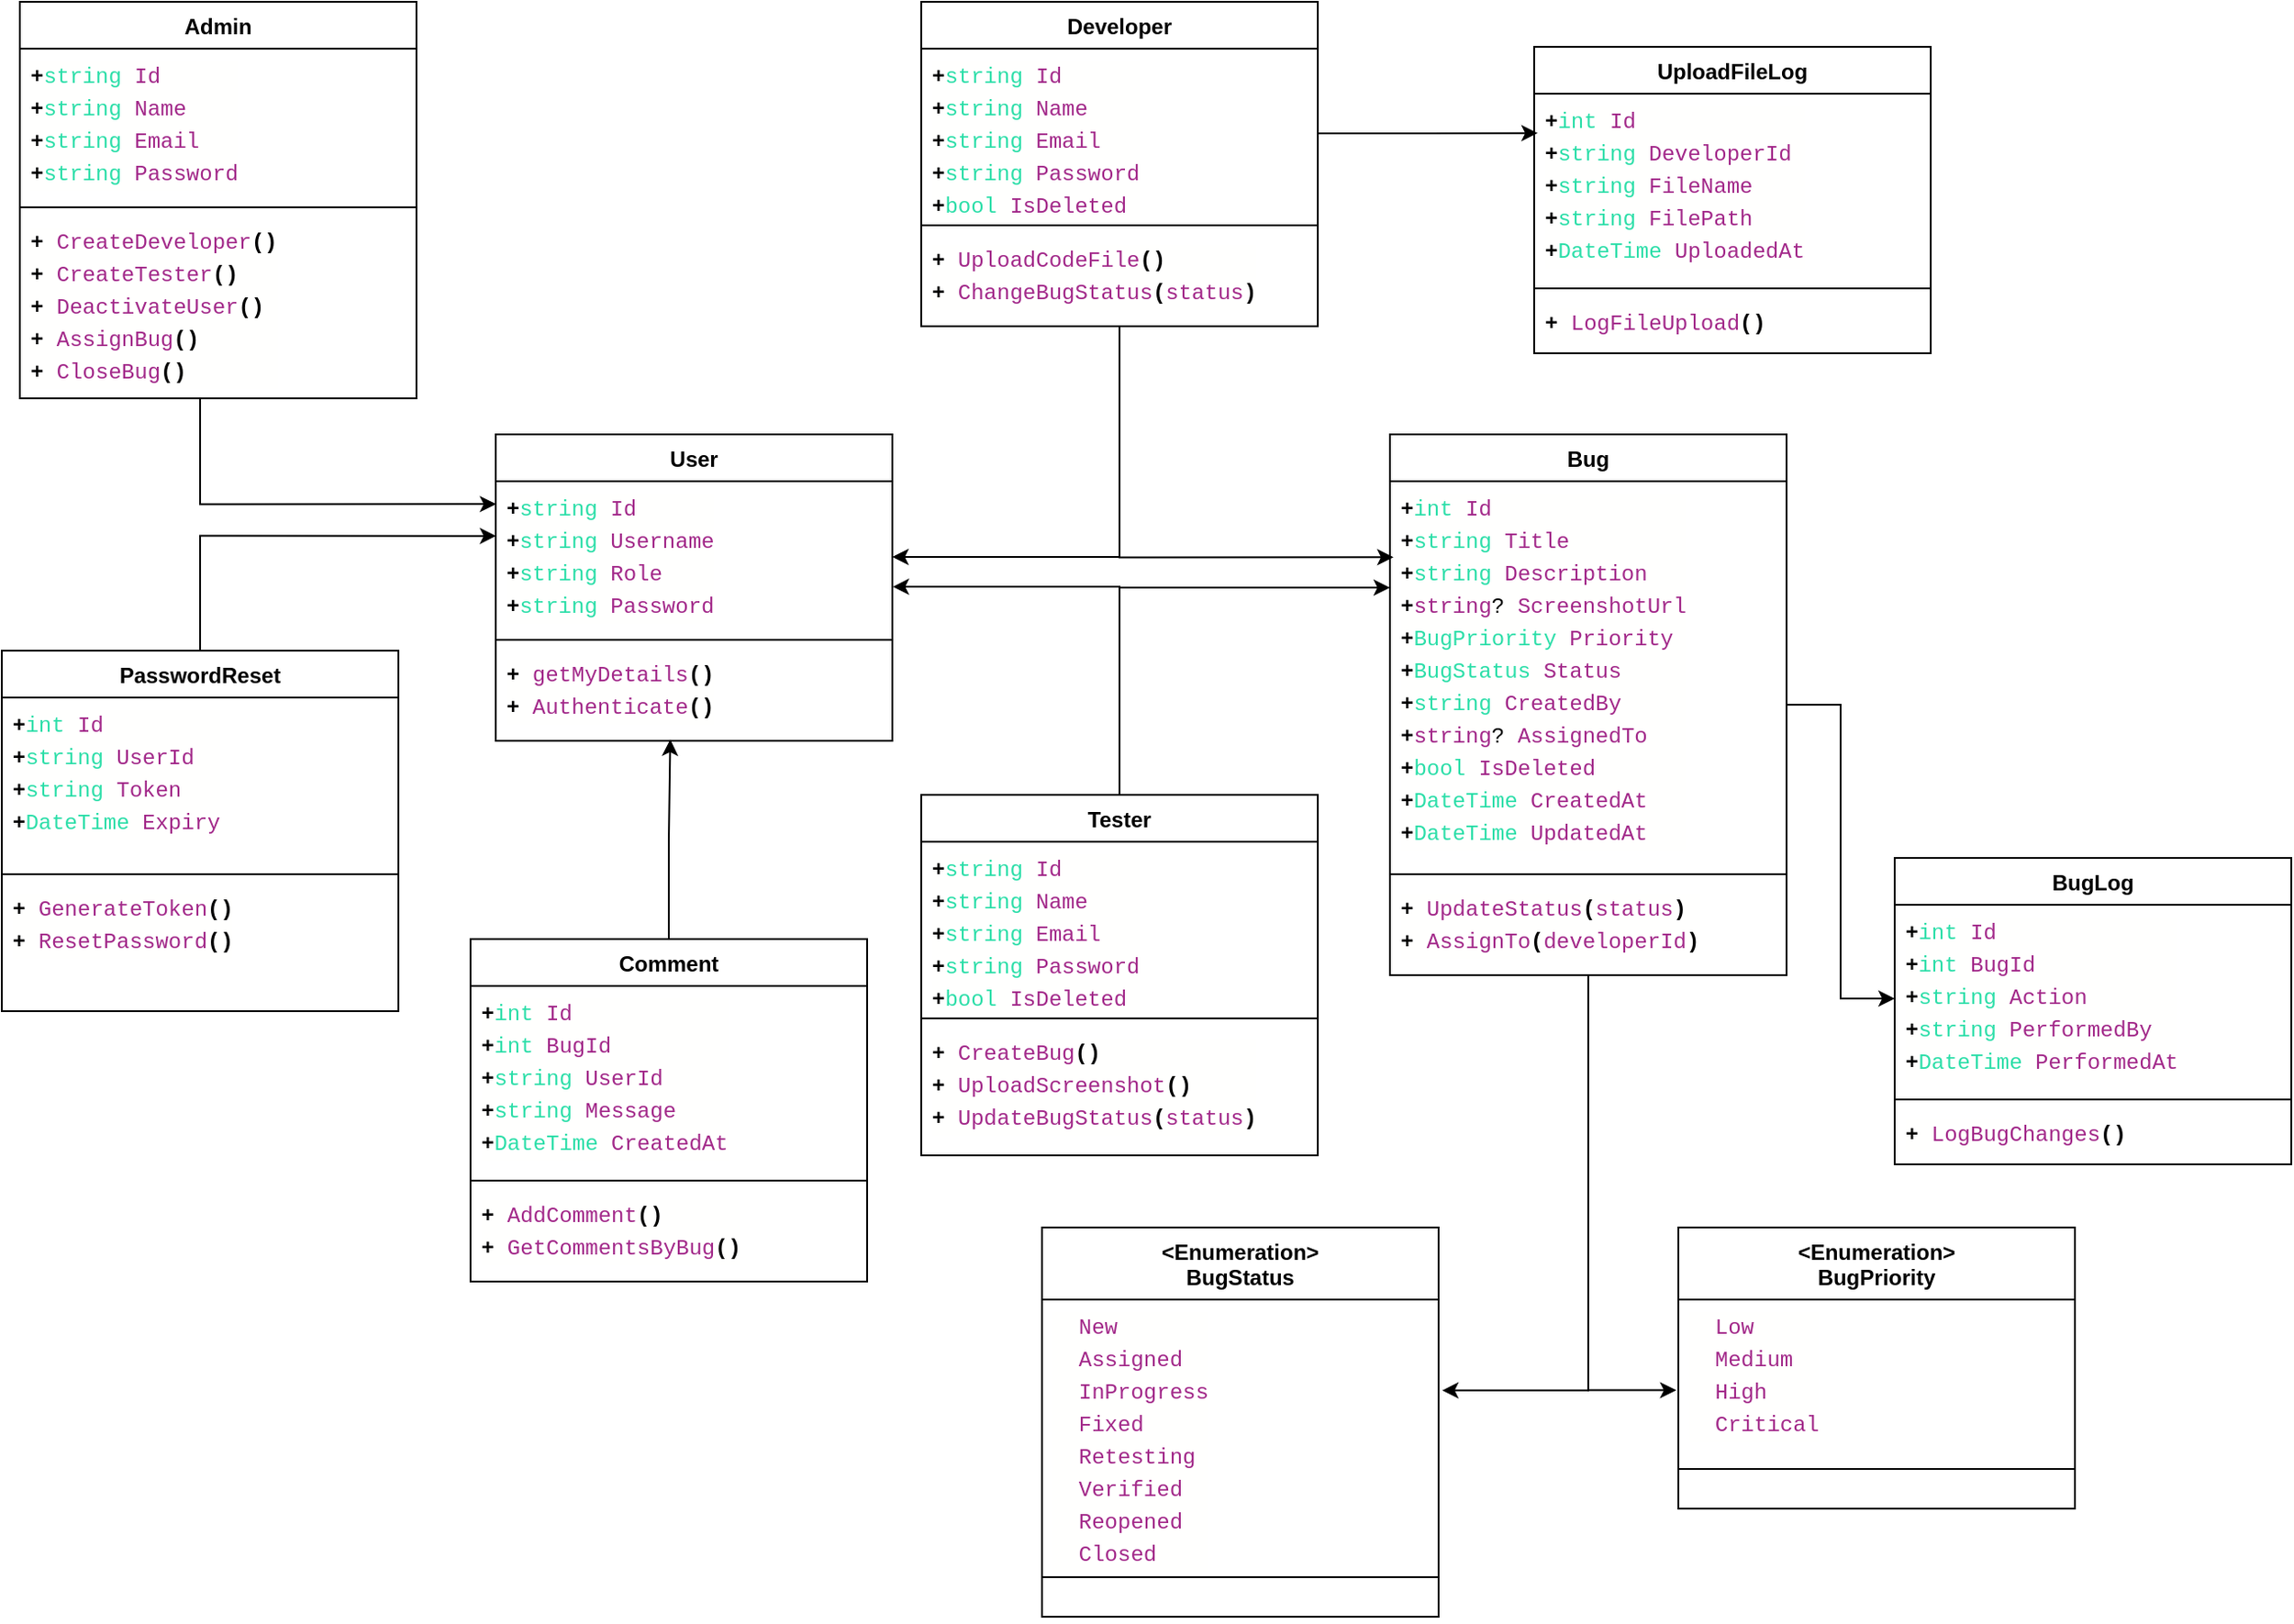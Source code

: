 <mxfile version="27.2.0">
  <diagram name="Page-1" id="gvlfn4-KPmvC11ERsSOG">
    <mxGraphModel dx="1349" dy="1163" grid="1" gridSize="10" guides="1" tooltips="1" connect="1" arrows="1" fold="1" page="1" pageScale="1" pageWidth="827" pageHeight="1169" math="0" shadow="0">
      <root>
        <mxCell id="0" />
        <mxCell id="1" parent="0" />
        <mxCell id="4nKQ3ArKpJ9SfnFAJcQ9-15" value="User" style="swimlane;fontStyle=1;align=center;verticalAlign=top;childLayout=stackLayout;horizontal=1;startSize=26;horizontalStack=0;resizeParent=1;resizeParentMax=0;resizeLast=0;collapsible=1;marginBottom=0;whiteSpace=wrap;html=1;" vertex="1" parent="1">
          <mxGeometry x="304" y="280" width="220" height="170" as="geometry" />
        </mxCell>
        <mxCell id="4nKQ3ArKpJ9SfnFAJcQ9-16" value="&lt;div style=&quot;background-color: rgb(255, 255, 254); font-family: Menlo, Monaco, &amp;quot;Courier New&amp;quot;, monospace; line-height: 18px; white-space: pre;&quot;&gt;&lt;div&gt;&lt;span style=&quot;font-weight: bold;&quot;&gt;+&lt;/span&gt;&lt;span style=&quot;color: rgb(43, 222, 168);&quot;&gt;string&lt;/span&gt;&lt;span style=&quot;color: rgb(162, 40, 137);&quot;&gt; Id&lt;/span&gt;&lt;/div&gt;&lt;div&gt;&lt;span style=&quot;font-weight: bold;&quot;&gt;+&lt;/span&gt;&lt;span style=&quot;color: rgb(43, 222, 168);&quot;&gt;string&lt;/span&gt;&lt;span style=&quot;color: rgb(162, 40, 137);&quot;&gt; Username&lt;/span&gt;&lt;/div&gt;&lt;div&gt;&lt;span style=&quot;font-weight: bold;&quot;&gt;+&lt;/span&gt;&lt;span style=&quot;color: rgb(43, 222, 168);&quot;&gt;string&lt;/span&gt;&lt;span style=&quot;color: rgb(162, 40, 137);&quot;&gt; Role&lt;/span&gt;&lt;/div&gt;&lt;div&gt;&lt;span style=&quot;font-weight: bold;&quot;&gt;+&lt;/span&gt;&lt;span style=&quot;color: rgb(43, 222, 168);&quot;&gt;string&lt;/span&gt;&lt;span style=&quot;color: rgb(162, 40, 137);&quot;&gt; Password&lt;/span&gt;&lt;/div&gt;&lt;/div&gt;" style="text;strokeColor=none;fillColor=none;align=left;verticalAlign=top;spacingLeft=4;spacingRight=4;overflow=hidden;rotatable=0;points=[[0,0.5],[1,0.5]];portConstraint=eastwest;whiteSpace=wrap;html=1;" vertex="1" parent="4nKQ3ArKpJ9SfnFAJcQ9-15">
          <mxGeometry y="26" width="220" height="84" as="geometry" />
        </mxCell>
        <mxCell id="4nKQ3ArKpJ9SfnFAJcQ9-17" value="" style="line;strokeWidth=1;fillColor=none;align=left;verticalAlign=middle;spacingTop=-1;spacingLeft=3;spacingRight=3;rotatable=0;labelPosition=right;points=[];portConstraint=eastwest;strokeColor=inherit;" vertex="1" parent="4nKQ3ArKpJ9SfnFAJcQ9-15">
          <mxGeometry y="110" width="220" height="8" as="geometry" />
        </mxCell>
        <mxCell id="4nKQ3ArKpJ9SfnFAJcQ9-18" value="&lt;div style=&quot;background-color: rgb(255, 255, 254); font-family: Menlo, Monaco, &amp;quot;Courier New&amp;quot;, monospace; line-height: 18px; white-space: pre;&quot;&gt;&lt;div&gt;&lt;span style=&quot;font-weight: bold;&quot;&gt;+ &lt;/span&gt;&lt;span style=&quot;color: rgb(162, 40, 137);&quot;&gt;getMyDetails&lt;/span&gt;&lt;span style=&quot;font-weight: bold;&quot;&gt;()&lt;/span&gt;&lt;/div&gt;&lt;div&gt;&lt;span style=&quot;font-weight: bold;&quot;&gt;+ &lt;/span&gt;&lt;span style=&quot;color: rgb(162, 40, 137);&quot;&gt;Authenticate&lt;/span&gt;&lt;span style=&quot;font-weight: bold;&quot;&gt;()&lt;/span&gt;&lt;/div&gt;&lt;/div&gt;" style="text;strokeColor=none;fillColor=none;align=left;verticalAlign=top;spacingLeft=4;spacingRight=4;overflow=hidden;rotatable=0;points=[[0,0.5],[1,0.5]];portConstraint=eastwest;whiteSpace=wrap;html=1;" vertex="1" parent="4nKQ3ArKpJ9SfnFAJcQ9-15">
          <mxGeometry y="118" width="220" height="52" as="geometry" />
        </mxCell>
        <mxCell id="4nKQ3ArKpJ9SfnFAJcQ9-69" style="edgeStyle=orthogonalEdgeStyle;rounded=0;orthogonalLoop=1;jettySize=auto;html=1;entryX=0;entryY=0.5;entryDx=0;entryDy=0;" edge="1" parent="1" source="4nKQ3ArKpJ9SfnFAJcQ9-19" target="4nKQ3ArKpJ9SfnFAJcQ9-44">
          <mxGeometry relative="1" as="geometry" />
        </mxCell>
        <mxCell id="4nKQ3ArKpJ9SfnFAJcQ9-19" value="Bug" style="swimlane;fontStyle=1;align=center;verticalAlign=top;childLayout=stackLayout;horizontal=1;startSize=26;horizontalStack=0;resizeParent=1;resizeParentMax=0;resizeLast=0;collapsible=1;marginBottom=0;whiteSpace=wrap;html=1;" vertex="1" parent="1">
          <mxGeometry x="800" y="280" width="220" height="300" as="geometry" />
        </mxCell>
        <mxCell id="4nKQ3ArKpJ9SfnFAJcQ9-20" value="&lt;div style=&quot;background-color: rgb(255, 255, 254); font-family: Menlo, Monaco, &amp;quot;Courier New&amp;quot;, monospace; line-height: 18px; white-space: pre;&quot;&gt;&lt;div style=&quot;line-height: 18px;&quot;&gt;&lt;div style=&quot;line-height: 18px;&quot;&gt;&lt;div&gt;&lt;span style=&quot;font-weight: bold;&quot;&gt;+&lt;/span&gt;&lt;span style=&quot;color: rgb(43, 222, 168);&quot;&gt;int&lt;/span&gt;&lt;span style=&quot;color: rgb(162, 40, 137);&quot;&gt; Id&lt;/span&gt;&lt;/div&gt;&lt;div&gt;&lt;span style=&quot;font-weight: bold;&quot;&gt;+&lt;/span&gt;&lt;span style=&quot;color: rgb(43, 222, 168);&quot;&gt;string&lt;/span&gt;&lt;span style=&quot;color: rgb(162, 40, 137);&quot;&gt; Title&lt;/span&gt;&lt;/div&gt;&lt;div&gt;&lt;span style=&quot;font-weight: bold;&quot;&gt;+&lt;/span&gt;&lt;span style=&quot;color: rgb(43, 222, 168);&quot;&gt;string&lt;/span&gt;&lt;span style=&quot;color: rgb(162, 40, 137);&quot;&gt; Description&lt;/span&gt;&lt;/div&gt;&lt;div&gt;&lt;span style=&quot;font-weight: bold;&quot;&gt;+&lt;/span&gt;&lt;span style=&quot;color: rgb(162, 40, 137);&quot;&gt;string&lt;/span&gt;? &lt;span style=&quot;color: rgb(162, 40, 137);&quot;&gt;ScreenshotUrl&lt;/span&gt;&lt;/div&gt;&lt;div&gt;&lt;span style=&quot;font-weight: bold;&quot;&gt;+&lt;/span&gt;&lt;span style=&quot;color: rgb(43, 222, 168);&quot;&gt;BugPriority&lt;/span&gt;&lt;span style=&quot;color: rgb(162, 40, 137);&quot;&gt; Priority&lt;/span&gt;&lt;/div&gt;&lt;div&gt;&lt;span style=&quot;font-weight: bold;&quot;&gt;+&lt;/span&gt;&lt;span style=&quot;color: rgb(43, 222, 168);&quot;&gt;BugStatus&lt;/span&gt;&lt;span style=&quot;color: rgb(162, 40, 137);&quot;&gt; Status&lt;/span&gt;&lt;/div&gt;&lt;div&gt;&lt;span style=&quot;font-weight: bold;&quot;&gt;+&lt;/span&gt;&lt;span style=&quot;color: rgb(43, 222, 168);&quot;&gt;string&lt;/span&gt;&lt;span style=&quot;color: rgb(162, 40, 137);&quot;&gt; CreatedBy&lt;/span&gt;&lt;/div&gt;&lt;div&gt;&lt;span style=&quot;font-weight: bold;&quot;&gt;+&lt;/span&gt;&lt;span style=&quot;color: rgb(162, 40, 137);&quot;&gt;string&lt;/span&gt;? &lt;span style=&quot;color: rgb(162, 40, 137);&quot;&gt;AssignedTo&lt;/span&gt;&lt;/div&gt;&lt;div&gt;&lt;span style=&quot;font-weight: bold;&quot;&gt;+&lt;/span&gt;&lt;span style=&quot;color: rgb(43, 222, 168);&quot;&gt;bool&lt;/span&gt;&lt;span style=&quot;color: rgb(162, 40, 137);&quot;&gt; IsDeleted&lt;/span&gt;&lt;/div&gt;&lt;div&gt;&lt;span style=&quot;font-weight: bold;&quot;&gt;+&lt;/span&gt;&lt;span style=&quot;color: rgb(43, 222, 168);&quot;&gt;DateTime&lt;/span&gt;&lt;span style=&quot;color: rgb(162, 40, 137);&quot;&gt; CreatedAt&lt;/span&gt;&lt;/div&gt;&lt;div&gt;&lt;span style=&quot;font-weight: bold;&quot;&gt;+&lt;/span&gt;&lt;span style=&quot;color: rgb(43, 222, 168);&quot;&gt;DateTime&lt;/span&gt;&lt;span style=&quot;color: rgb(162, 40, 137);&quot;&gt; UpdatedAt&lt;/span&gt;&lt;/div&gt;&lt;/div&gt;&lt;/div&gt;&lt;/div&gt;" style="text;strokeColor=none;fillColor=none;align=left;verticalAlign=top;spacingLeft=4;spacingRight=4;overflow=hidden;rotatable=0;points=[[0,0.5],[1,0.5]];portConstraint=eastwest;whiteSpace=wrap;html=1;" vertex="1" parent="4nKQ3ArKpJ9SfnFAJcQ9-19">
          <mxGeometry y="26" width="220" height="214" as="geometry" />
        </mxCell>
        <mxCell id="4nKQ3ArKpJ9SfnFAJcQ9-21" value="" style="line;strokeWidth=1;fillColor=none;align=left;verticalAlign=middle;spacingTop=-1;spacingLeft=3;spacingRight=3;rotatable=0;labelPosition=right;points=[];portConstraint=eastwest;strokeColor=inherit;" vertex="1" parent="4nKQ3ArKpJ9SfnFAJcQ9-19">
          <mxGeometry y="240" width="220" height="8" as="geometry" />
        </mxCell>
        <mxCell id="4nKQ3ArKpJ9SfnFAJcQ9-22" value="&lt;div style=&quot;background-color: rgb(255, 255, 254); font-family: Menlo, Monaco, &amp;quot;Courier New&amp;quot;, monospace; line-height: 18px; white-space: pre;&quot;&gt;&lt;div style=&quot;line-height: 18px;&quot;&gt;&lt;div style=&quot;line-height: 18px;&quot;&gt;&lt;div&gt;&lt;span style=&quot;font-weight: bold;&quot;&gt;+ &lt;/span&gt;&lt;span style=&quot;color: rgb(162, 40, 137);&quot;&gt;UpdateStatus&lt;/span&gt;&lt;span style=&quot;font-weight: bold;&quot;&gt;(&lt;/span&gt;&lt;span style=&quot;color: rgb(162, 40, 137);&quot;&gt;status&lt;/span&gt;&lt;span style=&quot;font-weight: bold;&quot;&gt;)&lt;/span&gt;&lt;/div&gt;&lt;div&gt;&lt;span style=&quot;font-weight: bold;&quot;&gt;+ &lt;/span&gt;&lt;span style=&quot;color: rgb(162, 40, 137);&quot;&gt;AssignTo&lt;/span&gt;&lt;span style=&quot;font-weight: bold;&quot;&gt;(&lt;/span&gt;&lt;span style=&quot;color: rgb(162, 40, 137);&quot;&gt;developerId&lt;/span&gt;&lt;span style=&quot;font-weight: bold;&quot;&gt;)&lt;/span&gt;&lt;/div&gt;&lt;/div&gt;&lt;/div&gt;&lt;/div&gt;" style="text;strokeColor=none;fillColor=none;align=left;verticalAlign=top;spacingLeft=4;spacingRight=4;overflow=hidden;rotatable=0;points=[[0,0.5],[1,0.5]];portConstraint=eastwest;whiteSpace=wrap;html=1;" vertex="1" parent="4nKQ3ArKpJ9SfnFAJcQ9-19">
          <mxGeometry y="248" width="220" height="52" as="geometry" />
        </mxCell>
        <mxCell id="4nKQ3ArKpJ9SfnFAJcQ9-58" style="edgeStyle=orthogonalEdgeStyle;rounded=0;orthogonalLoop=1;jettySize=auto;html=1;entryX=1;entryY=0.5;entryDx=0;entryDy=0;" edge="1" parent="1" source="4nKQ3ArKpJ9SfnFAJcQ9-23" target="4nKQ3ArKpJ9SfnFAJcQ9-16">
          <mxGeometry relative="1" as="geometry" />
        </mxCell>
        <mxCell id="4nKQ3ArKpJ9SfnFAJcQ9-23" value="Developer" style="swimlane;fontStyle=1;align=center;verticalAlign=top;childLayout=stackLayout;horizontal=1;startSize=26;horizontalStack=0;resizeParent=1;resizeParentMax=0;resizeLast=0;collapsible=1;marginBottom=0;whiteSpace=wrap;html=1;" vertex="1" parent="1">
          <mxGeometry x="540" y="40" width="220" height="180" as="geometry" />
        </mxCell>
        <mxCell id="4nKQ3ArKpJ9SfnFAJcQ9-24" value="&lt;div style=&quot;background-color: rgb(255, 255, 254); font-family: Menlo, Monaco, &amp;quot;Courier New&amp;quot;, monospace; line-height: 18px; white-space: pre;&quot;&gt;&lt;div style=&quot;line-height: 18px;&quot;&gt;&lt;div&gt;&lt;span style=&quot;font-weight: bold;&quot;&gt;+&lt;/span&gt;&lt;span style=&quot;color: rgb(43, 222, 168);&quot;&gt;string&lt;/span&gt;&lt;span style=&quot;color: rgb(162, 40, 137);&quot;&gt; Id&lt;/span&gt;&lt;/div&gt;&lt;div&gt;&lt;span style=&quot;font-weight: bold;&quot;&gt;+&lt;/span&gt;&lt;span style=&quot;color: rgb(43, 222, 168);&quot;&gt;string&lt;/span&gt;&lt;span style=&quot;color: rgb(162, 40, 137);&quot;&gt; Name&lt;/span&gt;&lt;/div&gt;&lt;div&gt;&lt;span style=&quot;font-weight: bold;&quot;&gt;+&lt;/span&gt;&lt;span style=&quot;color: rgb(43, 222, 168);&quot;&gt;string&lt;/span&gt;&lt;span style=&quot;color: rgb(162, 40, 137);&quot;&gt; Email&lt;/span&gt;&lt;/div&gt;&lt;div&gt;&lt;span style=&quot;font-weight: bold;&quot;&gt;+&lt;/span&gt;&lt;span style=&quot;color: rgb(43, 222, 168);&quot;&gt;string&lt;/span&gt;&lt;span style=&quot;color: rgb(162, 40, 137);&quot;&gt; Password&lt;/span&gt;&lt;/div&gt;&lt;div&gt;&lt;span style=&quot;color: rgb(162, 40, 137);&quot;&gt;&lt;div style=&quot;color: rgb(0, 0, 0); line-height: 18px;&quot;&gt;&lt;div&gt;&lt;span style=&quot;font-weight: bold;&quot;&gt;+&lt;/span&gt;&lt;span style=&quot;color: rgb(43, 222, 168);&quot;&gt;bool&lt;/span&gt;&lt;span style=&quot;color: rgb(162, 40, 137);&quot;&gt; IsDeleted&lt;/span&gt;&lt;/div&gt;&lt;div&gt;    &lt;br&gt;&lt;/div&gt;&lt;/div&gt;&lt;/span&gt;&lt;/div&gt;&lt;/div&gt;&lt;/div&gt;" style="text;strokeColor=none;fillColor=none;align=left;verticalAlign=top;spacingLeft=4;spacingRight=4;overflow=hidden;rotatable=0;points=[[0,0.5],[1,0.5]];portConstraint=eastwest;whiteSpace=wrap;html=1;" vertex="1" parent="4nKQ3ArKpJ9SfnFAJcQ9-23">
          <mxGeometry y="26" width="220" height="94" as="geometry" />
        </mxCell>
        <mxCell id="4nKQ3ArKpJ9SfnFAJcQ9-25" value="" style="line;strokeWidth=1;fillColor=none;align=left;verticalAlign=middle;spacingTop=-1;spacingLeft=3;spacingRight=3;rotatable=0;labelPosition=right;points=[];portConstraint=eastwest;strokeColor=inherit;" vertex="1" parent="4nKQ3ArKpJ9SfnFAJcQ9-23">
          <mxGeometry y="120" width="220" height="8" as="geometry" />
        </mxCell>
        <mxCell id="4nKQ3ArKpJ9SfnFAJcQ9-26" value="&lt;div style=&quot;background-color: rgb(255, 255, 254); font-family: Menlo, Monaco, &amp;quot;Courier New&amp;quot;, monospace; line-height: 18px; white-space: pre;&quot;&gt;&lt;div style=&quot;line-height: 18px;&quot;&gt;&lt;div style=&quot;line-height: 18px;&quot;&gt;&lt;div&gt;&lt;span style=&quot;font-weight: bold;&quot;&gt;+ &lt;/span&gt;&lt;span style=&quot;color: rgb(162, 40, 137);&quot;&gt;UploadCodeFile&lt;/span&gt;&lt;span style=&quot;font-weight: bold;&quot;&gt;()&lt;/span&gt;&lt;/div&gt;&lt;div&gt;&lt;span style=&quot;font-weight: bold;&quot;&gt;+ &lt;/span&gt;&lt;span style=&quot;color: rgb(162, 40, 137);&quot;&gt;ChangeBugStatus&lt;/span&gt;&lt;span style=&quot;font-weight: bold;&quot;&gt;(&lt;/span&gt;&lt;span style=&quot;color: rgb(162, 40, 137);&quot;&gt;status&lt;/span&gt;&lt;span style=&quot;font-weight: bold;&quot;&gt;)&lt;/span&gt;&lt;/div&gt;&lt;/div&gt;&lt;/div&gt;&lt;/div&gt;" style="text;strokeColor=none;fillColor=none;align=left;verticalAlign=top;spacingLeft=4;spacingRight=4;overflow=hidden;rotatable=0;points=[[0,0.5],[1,0.5]];portConstraint=eastwest;whiteSpace=wrap;html=1;" vertex="1" parent="4nKQ3ArKpJ9SfnFAJcQ9-23">
          <mxGeometry y="128" width="220" height="52" as="geometry" />
        </mxCell>
        <mxCell id="4nKQ3ArKpJ9SfnFAJcQ9-27" value="Tester" style="swimlane;fontStyle=1;align=center;verticalAlign=top;childLayout=stackLayout;horizontal=1;startSize=26;horizontalStack=0;resizeParent=1;resizeParentMax=0;resizeLast=0;collapsible=1;marginBottom=0;whiteSpace=wrap;html=1;" vertex="1" parent="1">
          <mxGeometry x="540" y="480" width="220" height="200" as="geometry" />
        </mxCell>
        <mxCell id="4nKQ3ArKpJ9SfnFAJcQ9-28" value="&lt;div style=&quot;background-color: rgb(255, 255, 254); font-family: Menlo, Monaco, &amp;quot;Courier New&amp;quot;, monospace; line-height: 18px; white-space: pre;&quot;&gt;&lt;div style=&quot;line-height: 18px;&quot;&gt;&lt;div&gt;&lt;span style=&quot;font-weight: bold;&quot;&gt;+&lt;/span&gt;&lt;span style=&quot;color: rgb(43, 222, 168);&quot;&gt;string&lt;/span&gt;&lt;span style=&quot;color: rgb(162, 40, 137);&quot;&gt; Id&lt;/span&gt;&lt;/div&gt;&lt;div&gt;&lt;span style=&quot;font-weight: bold;&quot;&gt;+&lt;/span&gt;&lt;span style=&quot;color: rgb(43, 222, 168);&quot;&gt;string&lt;/span&gt;&lt;span style=&quot;color: rgb(162, 40, 137);&quot;&gt; Name&lt;/span&gt;&lt;/div&gt;&lt;div&gt;&lt;span style=&quot;font-weight: bold;&quot;&gt;+&lt;/span&gt;&lt;span style=&quot;color: rgb(43, 222, 168);&quot;&gt;string&lt;/span&gt;&lt;span style=&quot;color: rgb(162, 40, 137);&quot;&gt; Email&lt;/span&gt;&lt;/div&gt;&lt;div&gt;&lt;span style=&quot;font-weight: bold;&quot;&gt;+&lt;/span&gt;&lt;span style=&quot;color: rgb(43, 222, 168);&quot;&gt;string&lt;/span&gt;&lt;span style=&quot;color: rgb(162, 40, 137);&quot;&gt; Password&lt;/span&gt;&lt;/div&gt;&lt;div&gt;&lt;span style=&quot;color: rgb(162, 40, 137);&quot;&gt;&lt;div style=&quot;color: rgb(0, 0, 0); line-height: 18px;&quot;&gt;&lt;div&gt;&lt;span style=&quot;font-weight: bold;&quot;&gt;+&lt;/span&gt;&lt;span style=&quot;color: rgb(43, 222, 168);&quot;&gt;bool&lt;/span&gt;&lt;span style=&quot;color: rgb(162, 40, 137);&quot;&gt; IsDeleted&lt;/span&gt;&lt;/div&gt;&lt;div&gt;    &lt;br&gt;&lt;/div&gt;&lt;/div&gt;&lt;/span&gt;&lt;/div&gt;&lt;/div&gt;&lt;/div&gt;" style="text;strokeColor=none;fillColor=none;align=left;verticalAlign=top;spacingLeft=4;spacingRight=4;overflow=hidden;rotatable=0;points=[[0,0.5],[1,0.5]];portConstraint=eastwest;whiteSpace=wrap;html=1;" vertex="1" parent="4nKQ3ArKpJ9SfnFAJcQ9-27">
          <mxGeometry y="26" width="220" height="94" as="geometry" />
        </mxCell>
        <mxCell id="4nKQ3ArKpJ9SfnFAJcQ9-29" value="" style="line;strokeWidth=1;fillColor=none;align=left;verticalAlign=middle;spacingTop=-1;spacingLeft=3;spacingRight=3;rotatable=0;labelPosition=right;points=[];portConstraint=eastwest;strokeColor=inherit;" vertex="1" parent="4nKQ3ArKpJ9SfnFAJcQ9-27">
          <mxGeometry y="120" width="220" height="8" as="geometry" />
        </mxCell>
        <mxCell id="4nKQ3ArKpJ9SfnFAJcQ9-30" value="&lt;div style=&quot;background-color: rgb(255, 255, 254); font-family: Menlo, Monaco, &amp;quot;Courier New&amp;quot;, monospace; line-height: 18px; white-space: pre;&quot;&gt;&lt;div style=&quot;line-height: 18px;&quot;&gt;&lt;div style=&quot;line-height: 18px;&quot;&gt;&lt;div style=&quot;line-height: 18px;&quot;&gt;&lt;div&gt;&lt;span style=&quot;font-weight: bold;&quot;&gt;+ &lt;/span&gt;&lt;span style=&quot;color: rgb(162, 40, 137);&quot;&gt;CreateBug&lt;/span&gt;&lt;span style=&quot;font-weight: bold;&quot;&gt;()&lt;/span&gt;&lt;/div&gt;&lt;div&gt;&lt;span style=&quot;font-weight: bold;&quot;&gt;+ &lt;/span&gt;&lt;span style=&quot;color: rgb(162, 40, 137);&quot;&gt;UploadScreenshot&lt;/span&gt;&lt;span style=&quot;font-weight: bold;&quot;&gt;()&lt;/span&gt;&lt;/div&gt;&lt;div&gt;&lt;span style=&quot;font-weight: bold;&quot;&gt;+ &lt;/span&gt;&lt;span style=&quot;color: rgb(162, 40, 137);&quot;&gt;UpdateBugStatus&lt;/span&gt;&lt;span style=&quot;font-weight: bold;&quot;&gt;(&lt;/span&gt;&lt;span style=&quot;color: rgb(162, 40, 137);&quot;&gt;status&lt;/span&gt;&lt;span style=&quot;font-weight: bold;&quot;&gt;)&lt;/span&gt;&lt;/div&gt;&lt;/div&gt;&lt;/div&gt;&lt;/div&gt;&lt;/div&gt;" style="text;strokeColor=none;fillColor=none;align=left;verticalAlign=top;spacingLeft=4;spacingRight=4;overflow=hidden;rotatable=0;points=[[0,0.5],[1,0.5]];portConstraint=eastwest;whiteSpace=wrap;html=1;" vertex="1" parent="4nKQ3ArKpJ9SfnFAJcQ9-27">
          <mxGeometry y="128" width="220" height="72" as="geometry" />
        </mxCell>
        <mxCell id="4nKQ3ArKpJ9SfnFAJcQ9-31" value="Admin" style="swimlane;fontStyle=1;align=center;verticalAlign=top;childLayout=stackLayout;horizontal=1;startSize=26;horizontalStack=0;resizeParent=1;resizeParentMax=0;resizeLast=0;collapsible=1;marginBottom=0;whiteSpace=wrap;html=1;" vertex="1" parent="1">
          <mxGeometry x="40" y="40" width="220" height="220" as="geometry" />
        </mxCell>
        <mxCell id="4nKQ3ArKpJ9SfnFAJcQ9-32" value="&lt;div style=&quot;background-color: rgb(255, 255, 254); font-family: Menlo, Monaco, &amp;quot;Courier New&amp;quot;, monospace; line-height: 18px; white-space: pre;&quot;&gt;&lt;div style=&quot;line-height: 18px;&quot;&gt;&lt;div&gt;&lt;span style=&quot;font-weight: bold;&quot;&gt;+&lt;/span&gt;&lt;span style=&quot;color: rgb(43, 222, 168);&quot;&gt;string&lt;/span&gt;&lt;span style=&quot;color: rgb(162, 40, 137);&quot;&gt; Id&lt;/span&gt;&lt;/div&gt;&lt;div&gt;&lt;span style=&quot;font-weight: bold;&quot;&gt;+&lt;/span&gt;&lt;span style=&quot;color: rgb(43, 222, 168);&quot;&gt;string&lt;/span&gt;&lt;span style=&quot;color: rgb(162, 40, 137);&quot;&gt; Name&lt;/span&gt;&lt;/div&gt;&lt;div&gt;&lt;span style=&quot;font-weight: bold;&quot;&gt;+&lt;/span&gt;&lt;span style=&quot;color: rgb(43, 222, 168);&quot;&gt;string&lt;/span&gt;&lt;span style=&quot;color: rgb(162, 40, 137);&quot;&gt; Email&lt;/span&gt;&lt;/div&gt;&lt;div&gt;&lt;span style=&quot;font-weight: bold;&quot;&gt;+&lt;/span&gt;&lt;span style=&quot;color: rgb(43, 222, 168);&quot;&gt;string&lt;/span&gt;&lt;span style=&quot;color: rgb(162, 40, 137);&quot;&gt; Password&lt;/span&gt;&lt;/div&gt;&lt;/div&gt;&lt;/div&gt;" style="text;strokeColor=none;fillColor=none;align=left;verticalAlign=top;spacingLeft=4;spacingRight=4;overflow=hidden;rotatable=0;points=[[0,0.5],[1,0.5]];portConstraint=eastwest;whiteSpace=wrap;html=1;" vertex="1" parent="4nKQ3ArKpJ9SfnFAJcQ9-31">
          <mxGeometry y="26" width="220" height="84" as="geometry" />
        </mxCell>
        <mxCell id="4nKQ3ArKpJ9SfnFAJcQ9-33" value="" style="line;strokeWidth=1;fillColor=none;align=left;verticalAlign=middle;spacingTop=-1;spacingLeft=3;spacingRight=3;rotatable=0;labelPosition=right;points=[];portConstraint=eastwest;strokeColor=inherit;" vertex="1" parent="4nKQ3ArKpJ9SfnFAJcQ9-31">
          <mxGeometry y="110" width="220" height="8" as="geometry" />
        </mxCell>
        <mxCell id="4nKQ3ArKpJ9SfnFAJcQ9-34" value="&lt;div style=&quot;background-color: rgb(255, 255, 254); font-family: Menlo, Monaco, &amp;quot;Courier New&amp;quot;, monospace; line-height: 18px; white-space: pre;&quot;&gt;&lt;div style=&quot;line-height: 18px;&quot;&gt;&lt;div&gt;&lt;span style=&quot;font-weight: bold;&quot;&gt;+ &lt;/span&gt;&lt;span style=&quot;color: rgb(162, 40, 137);&quot;&gt;CreateDeveloper&lt;/span&gt;&lt;span style=&quot;font-weight: bold;&quot;&gt;()&lt;/span&gt;&lt;/div&gt;&lt;div&gt;&lt;span style=&quot;font-weight: bold;&quot;&gt;+ &lt;/span&gt;&lt;span style=&quot;color: rgb(162, 40, 137);&quot;&gt;CreateTester&lt;/span&gt;&lt;span style=&quot;font-weight: bold;&quot;&gt;()&lt;/span&gt;&lt;/div&gt;&lt;div&gt;&lt;span style=&quot;font-weight: bold;&quot;&gt;+ &lt;/span&gt;&lt;span style=&quot;color: rgb(162, 40, 137);&quot;&gt;DeactivateUser&lt;/span&gt;&lt;span style=&quot;font-weight: bold;&quot;&gt;()&lt;/span&gt;&lt;/div&gt;&lt;div&gt;&lt;span style=&quot;font-weight: bold;&quot;&gt;+ &lt;/span&gt;&lt;span style=&quot;color: rgb(162, 40, 137);&quot;&gt;AssignBug&lt;/span&gt;&lt;span style=&quot;font-weight: bold;&quot;&gt;()&lt;/span&gt;&lt;/div&gt;&lt;div&gt;&lt;span style=&quot;font-weight: bold;&quot;&gt;+ &lt;/span&gt;&lt;span style=&quot;color: rgb(162, 40, 137);&quot;&gt;CloseBug&lt;/span&gt;&lt;span style=&quot;font-weight: bold;&quot;&gt;()&lt;/span&gt;&lt;/div&gt;&lt;/div&gt;&lt;/div&gt;" style="text;strokeColor=none;fillColor=none;align=left;verticalAlign=top;spacingLeft=4;spacingRight=4;overflow=hidden;rotatable=0;points=[[0,0.5],[1,0.5]];portConstraint=eastwest;whiteSpace=wrap;html=1;" vertex="1" parent="4nKQ3ArKpJ9SfnFAJcQ9-31">
          <mxGeometry y="118" width="220" height="102" as="geometry" />
        </mxCell>
        <mxCell id="4nKQ3ArKpJ9SfnFAJcQ9-35" value="Comment" style="swimlane;fontStyle=1;align=center;verticalAlign=top;childLayout=stackLayout;horizontal=1;startSize=26;horizontalStack=0;resizeParent=1;resizeParentMax=0;resizeLast=0;collapsible=1;marginBottom=0;whiteSpace=wrap;html=1;" vertex="1" parent="1">
          <mxGeometry x="290" y="560" width="220" height="190" as="geometry" />
        </mxCell>
        <mxCell id="4nKQ3ArKpJ9SfnFAJcQ9-36" value="&lt;div style=&quot;background-color: rgb(255, 255, 254); font-family: Menlo, Monaco, &amp;quot;Courier New&amp;quot;, monospace; line-height: 18px; white-space: pre;&quot;&gt;&lt;div style=&quot;line-height: 18px;&quot;&gt;&lt;div style=&quot;line-height: 18px;&quot;&gt;&lt;div&gt;&lt;span style=&quot;font-weight: bold;&quot;&gt;+&lt;/span&gt;&lt;span style=&quot;color: rgb(43, 222, 168);&quot;&gt;int&lt;/span&gt;&lt;span style=&quot;color: rgb(162, 40, 137);&quot;&gt; Id&lt;/span&gt;&lt;/div&gt;&lt;div&gt;&lt;span style=&quot;font-weight: bold;&quot;&gt;+&lt;/span&gt;&lt;span style=&quot;color: rgb(43, 222, 168);&quot;&gt;int&lt;/span&gt;&lt;span style=&quot;color: rgb(162, 40, 137);&quot;&gt; BugId&lt;/span&gt;&lt;/div&gt;&lt;div&gt;&lt;span style=&quot;font-weight: bold;&quot;&gt;+&lt;/span&gt;&lt;span style=&quot;color: rgb(43, 222, 168);&quot;&gt;string&lt;/span&gt;&lt;span style=&quot;color: rgb(162, 40, 137);&quot;&gt; UserId&lt;/span&gt;&lt;/div&gt;&lt;div&gt;&lt;span style=&quot;font-weight: bold;&quot;&gt;+&lt;/span&gt;&lt;span style=&quot;color: rgb(43, 222, 168);&quot;&gt;string&lt;/span&gt;&lt;span style=&quot;color: rgb(162, 40, 137);&quot;&gt; Message&lt;/span&gt;&lt;/div&gt;&lt;div&gt;&lt;span style=&quot;font-weight: bold;&quot;&gt;+&lt;/span&gt;&lt;span style=&quot;color: rgb(43, 222, 168);&quot;&gt;DateTime&lt;/span&gt;&lt;span style=&quot;color: rgb(162, 40, 137);&quot;&gt; CreatedAt&lt;/span&gt;&lt;/div&gt;&lt;/div&gt;&lt;/div&gt;&lt;/div&gt;" style="text;strokeColor=none;fillColor=none;align=left;verticalAlign=top;spacingLeft=4;spacingRight=4;overflow=hidden;rotatable=0;points=[[0,0.5],[1,0.5]];portConstraint=eastwest;whiteSpace=wrap;html=1;" vertex="1" parent="4nKQ3ArKpJ9SfnFAJcQ9-35">
          <mxGeometry y="26" width="220" height="104" as="geometry" />
        </mxCell>
        <mxCell id="4nKQ3ArKpJ9SfnFAJcQ9-37" value="" style="line;strokeWidth=1;fillColor=none;align=left;verticalAlign=middle;spacingTop=-1;spacingLeft=3;spacingRight=3;rotatable=0;labelPosition=right;points=[];portConstraint=eastwest;strokeColor=inherit;" vertex="1" parent="4nKQ3ArKpJ9SfnFAJcQ9-35">
          <mxGeometry y="130" width="220" height="8" as="geometry" />
        </mxCell>
        <mxCell id="4nKQ3ArKpJ9SfnFAJcQ9-38" value="&lt;div style=&quot;background-color: rgb(255, 255, 254); font-family: Menlo, Monaco, &amp;quot;Courier New&amp;quot;, monospace; line-height: 18px; white-space: pre;&quot;&gt;&lt;div style=&quot;line-height: 18px;&quot;&gt;&lt;div style=&quot;line-height: 18px;&quot;&gt;&lt;div&gt;&lt;span style=&quot;font-weight: bold;&quot;&gt;+ &lt;/span&gt;&lt;span style=&quot;color: rgb(162, 40, 137);&quot;&gt;AddComment&lt;/span&gt;&lt;span style=&quot;font-weight: bold;&quot;&gt;()&lt;/span&gt;&lt;/div&gt;&lt;div&gt;&lt;span style=&quot;font-weight: bold;&quot;&gt;+ &lt;/span&gt;&lt;span style=&quot;color: rgb(162, 40, 137);&quot;&gt;GetCommentsByBug&lt;/span&gt;&lt;span style=&quot;font-weight: bold;&quot;&gt;()&lt;/span&gt;&lt;/div&gt;&lt;/div&gt;&lt;/div&gt;&lt;/div&gt;" style="text;strokeColor=none;fillColor=none;align=left;verticalAlign=top;spacingLeft=4;spacingRight=4;overflow=hidden;rotatable=0;points=[[0,0.5],[1,0.5]];portConstraint=eastwest;whiteSpace=wrap;html=1;" vertex="1" parent="4nKQ3ArKpJ9SfnFAJcQ9-35">
          <mxGeometry y="138" width="220" height="52" as="geometry" />
        </mxCell>
        <mxCell id="4nKQ3ArKpJ9SfnFAJcQ9-39" value="UploadFileLog" style="swimlane;fontStyle=1;align=center;verticalAlign=top;childLayout=stackLayout;horizontal=1;startSize=26;horizontalStack=0;resizeParent=1;resizeParentMax=0;resizeLast=0;collapsible=1;marginBottom=0;whiteSpace=wrap;html=1;" vertex="1" parent="1">
          <mxGeometry x="880" y="65" width="220" height="170" as="geometry" />
        </mxCell>
        <mxCell id="4nKQ3ArKpJ9SfnFAJcQ9-40" value="&lt;div style=&quot;background-color: rgb(255, 255, 254); font-family: Menlo, Monaco, &amp;quot;Courier New&amp;quot;, monospace; line-height: 18px; white-space: pre;&quot;&gt;&lt;div style=&quot;line-height: 18px;&quot;&gt;&lt;div style=&quot;line-height: 18px;&quot;&gt;&lt;div style=&quot;line-height: 18px;&quot;&gt;&lt;div&gt;&lt;span style=&quot;font-weight: bold;&quot;&gt;+&lt;/span&gt;&lt;span style=&quot;color: rgb(43, 222, 168);&quot;&gt;int&lt;/span&gt;&lt;span style=&quot;color: rgb(162, 40, 137);&quot;&gt; Id&lt;/span&gt;&lt;/div&gt;&lt;div&gt;&lt;span style=&quot;font-weight: bold;&quot;&gt;+&lt;/span&gt;&lt;span style=&quot;color: rgb(43, 222, 168);&quot;&gt;string&lt;/span&gt;&lt;span style=&quot;color: rgb(162, 40, 137);&quot;&gt; DeveloperId&lt;/span&gt;&lt;/div&gt;&lt;div&gt;&lt;span style=&quot;font-weight: bold;&quot;&gt;+&lt;/span&gt;&lt;span style=&quot;color: rgb(43, 222, 168);&quot;&gt;string&lt;/span&gt;&lt;span style=&quot;color: rgb(162, 40, 137);&quot;&gt; FileName&lt;/span&gt;&lt;/div&gt;&lt;div&gt;&lt;span style=&quot;font-weight: bold;&quot;&gt;+&lt;/span&gt;&lt;span style=&quot;color: rgb(43, 222, 168);&quot;&gt;string&lt;/span&gt;&lt;span style=&quot;color: rgb(162, 40, 137);&quot;&gt; FilePath&lt;/span&gt;&lt;/div&gt;&lt;div&gt;&lt;span style=&quot;font-weight: bold;&quot;&gt;+&lt;/span&gt;&lt;span style=&quot;color: rgb(43, 222, 168);&quot;&gt;DateTime&lt;/span&gt;&lt;span style=&quot;color: rgb(162, 40, 137);&quot;&gt; UploadedAt&lt;/span&gt;&lt;/div&gt;&lt;/div&gt;&lt;/div&gt;&lt;/div&gt;&lt;/div&gt;" style="text;strokeColor=none;fillColor=none;align=left;verticalAlign=top;spacingLeft=4;spacingRight=4;overflow=hidden;rotatable=0;points=[[0,0.5],[1,0.5]];portConstraint=eastwest;whiteSpace=wrap;html=1;" vertex="1" parent="4nKQ3ArKpJ9SfnFAJcQ9-39">
          <mxGeometry y="26" width="220" height="104" as="geometry" />
        </mxCell>
        <mxCell id="4nKQ3ArKpJ9SfnFAJcQ9-41" value="" style="line;strokeWidth=1;fillColor=none;align=left;verticalAlign=middle;spacingTop=-1;spacingLeft=3;spacingRight=3;rotatable=0;labelPosition=right;points=[];portConstraint=eastwest;strokeColor=inherit;" vertex="1" parent="4nKQ3ArKpJ9SfnFAJcQ9-39">
          <mxGeometry y="130" width="220" height="8" as="geometry" />
        </mxCell>
        <mxCell id="4nKQ3ArKpJ9SfnFAJcQ9-42" value="&lt;div style=&quot;background-color: rgb(255, 255, 254); font-family: Menlo, Monaco, &amp;quot;Courier New&amp;quot;, monospace; line-height: 18px; white-space: pre;&quot;&gt;&lt;div style=&quot;line-height: 18px;&quot;&gt;&lt;div style=&quot;line-height: 18px;&quot;&gt;&lt;div style=&quot;line-height: 18px;&quot;&gt;&lt;span style=&quot;font-weight: bold;&quot;&gt;+ &lt;/span&gt;&lt;span style=&quot;color: rgb(162, 40, 137);&quot;&gt;LogFileUpload&lt;/span&gt;&lt;span style=&quot;font-weight: bold;&quot;&gt;()&lt;/span&gt;&lt;/div&gt;&lt;/div&gt;&lt;/div&gt;&lt;/div&gt;" style="text;strokeColor=none;fillColor=none;align=left;verticalAlign=top;spacingLeft=4;spacingRight=4;overflow=hidden;rotatable=0;points=[[0,0.5],[1,0.5]];portConstraint=eastwest;whiteSpace=wrap;html=1;" vertex="1" parent="4nKQ3ArKpJ9SfnFAJcQ9-39">
          <mxGeometry y="138" width="220" height="32" as="geometry" />
        </mxCell>
        <mxCell id="4nKQ3ArKpJ9SfnFAJcQ9-43" value="BugLog" style="swimlane;fontStyle=1;align=center;verticalAlign=top;childLayout=stackLayout;horizontal=1;startSize=26;horizontalStack=0;resizeParent=1;resizeParentMax=0;resizeLast=0;collapsible=1;marginBottom=0;whiteSpace=wrap;html=1;" vertex="1" parent="1">
          <mxGeometry x="1080" y="515" width="220" height="170" as="geometry" />
        </mxCell>
        <mxCell id="4nKQ3ArKpJ9SfnFAJcQ9-44" value="&lt;div style=&quot;background-color: rgb(255, 255, 254); font-family: Menlo, Monaco, &amp;quot;Courier New&amp;quot;, monospace; line-height: 18px; white-space: pre;&quot;&gt;&lt;div style=&quot;line-height: 18px;&quot;&gt;&lt;div style=&quot;line-height: 18px;&quot;&gt;&lt;div style=&quot;line-height: 18px;&quot;&gt;&lt;div style=&quot;line-height: 18px;&quot;&gt;&lt;div&gt;&lt;span style=&quot;font-weight: bold;&quot;&gt;+&lt;/span&gt;&lt;span style=&quot;color: rgb(43, 222, 168);&quot;&gt;int&lt;/span&gt;&lt;span style=&quot;color: rgb(162, 40, 137);&quot;&gt; Id&lt;/span&gt;&lt;/div&gt;&lt;div&gt;&lt;span style=&quot;font-weight: bold;&quot;&gt;+&lt;/span&gt;&lt;span style=&quot;color: rgb(43, 222, 168);&quot;&gt;int&lt;/span&gt;&lt;span style=&quot;color: rgb(162, 40, 137);&quot;&gt; BugId&lt;/span&gt;&lt;/div&gt;&lt;div&gt;&lt;span style=&quot;font-weight: bold;&quot;&gt;+&lt;/span&gt;&lt;span style=&quot;color: rgb(43, 222, 168);&quot;&gt;string&lt;/span&gt;&lt;span style=&quot;color: rgb(162, 40, 137);&quot;&gt; Action&lt;/span&gt;&lt;/div&gt;&lt;div&gt;&lt;span style=&quot;font-weight: bold;&quot;&gt;+&lt;/span&gt;&lt;span style=&quot;color: rgb(43, 222, 168);&quot;&gt;string&lt;/span&gt;&lt;span style=&quot;color: rgb(162, 40, 137);&quot;&gt; PerformedBy&lt;/span&gt;&lt;/div&gt;&lt;div&gt;&lt;span style=&quot;font-weight: bold;&quot;&gt;+&lt;/span&gt;&lt;span style=&quot;color: rgb(43, 222, 168);&quot;&gt;DateTime&lt;/span&gt;&lt;span style=&quot;color: rgb(162, 40, 137);&quot;&gt; PerformedAt&lt;/span&gt;&lt;/div&gt;&lt;/div&gt;&lt;/div&gt;&lt;/div&gt;&lt;/div&gt;&lt;/div&gt;" style="text;strokeColor=none;fillColor=none;align=left;verticalAlign=top;spacingLeft=4;spacingRight=4;overflow=hidden;rotatable=0;points=[[0,0.5],[1,0.5]];portConstraint=eastwest;whiteSpace=wrap;html=1;" vertex="1" parent="4nKQ3ArKpJ9SfnFAJcQ9-43">
          <mxGeometry y="26" width="220" height="104" as="geometry" />
        </mxCell>
        <mxCell id="4nKQ3ArKpJ9SfnFAJcQ9-45" value="" style="line;strokeWidth=1;fillColor=none;align=left;verticalAlign=middle;spacingTop=-1;spacingLeft=3;spacingRight=3;rotatable=0;labelPosition=right;points=[];portConstraint=eastwest;strokeColor=inherit;" vertex="1" parent="4nKQ3ArKpJ9SfnFAJcQ9-43">
          <mxGeometry y="130" width="220" height="8" as="geometry" />
        </mxCell>
        <mxCell id="4nKQ3ArKpJ9SfnFAJcQ9-46" value="&lt;div style=&quot;background-color: rgb(255, 255, 254); font-family: Menlo, Monaco, &amp;quot;Courier New&amp;quot;, monospace; line-height: 18px; white-space: pre;&quot;&gt;&lt;div style=&quot;line-height: 18px;&quot;&gt;&lt;div style=&quot;line-height: 18px;&quot;&gt;&lt;div style=&quot;line-height: 18px;&quot;&gt;&lt;span style=&quot;font-weight: bold;&quot;&gt;+ &lt;/span&gt;&lt;span style=&quot;color: rgb(162, 40, 137);&quot;&gt;LogBugChanges&lt;/span&gt;&lt;span style=&quot;font-weight: bold;&quot;&gt;()&lt;/span&gt;&lt;/div&gt;&lt;/div&gt;&lt;/div&gt;&lt;/div&gt;" style="text;strokeColor=none;fillColor=none;align=left;verticalAlign=top;spacingLeft=4;spacingRight=4;overflow=hidden;rotatable=0;points=[[0,0.5],[1,0.5]];portConstraint=eastwest;whiteSpace=wrap;html=1;" vertex="1" parent="4nKQ3ArKpJ9SfnFAJcQ9-43">
          <mxGeometry y="138" width="220" height="32" as="geometry" />
        </mxCell>
        <mxCell id="4nKQ3ArKpJ9SfnFAJcQ9-47" value="PasswordReset" style="swimlane;fontStyle=1;align=center;verticalAlign=top;childLayout=stackLayout;horizontal=1;startSize=26;horizontalStack=0;resizeParent=1;resizeParentMax=0;resizeLast=0;collapsible=1;marginBottom=0;whiteSpace=wrap;html=1;" vertex="1" parent="1">
          <mxGeometry x="30" y="400" width="220" height="200" as="geometry" />
        </mxCell>
        <mxCell id="4nKQ3ArKpJ9SfnFAJcQ9-48" value="&lt;div style=&quot;background-color: rgb(255, 255, 254); font-family: Menlo, Monaco, &amp;quot;Courier New&amp;quot;, monospace; line-height: 18px; white-space: pre;&quot;&gt;&lt;div style=&quot;line-height: 18px;&quot;&gt;&lt;div&gt;&lt;div style=&quot;line-height: 18px;&quot;&gt;&lt;div&gt;&lt;span style=&quot;font-weight: bold;&quot;&gt;+&lt;/span&gt;&lt;span style=&quot;color: rgb(43, 222, 168);&quot;&gt;int&lt;/span&gt;&lt;span style=&quot;color: rgb(162, 40, 137);&quot;&gt; Id&lt;/span&gt;&lt;/div&gt;&lt;div&gt;&lt;span style=&quot;font-weight: bold;&quot;&gt;+&lt;/span&gt;&lt;span style=&quot;color: rgb(43, 222, 168);&quot;&gt;string&lt;/span&gt;&lt;span style=&quot;color: rgb(162, 40, 137);&quot;&gt; UserId&lt;/span&gt;&lt;/div&gt;&lt;div&gt;&lt;span style=&quot;font-weight: bold;&quot;&gt;+&lt;/span&gt;&lt;span style=&quot;color: rgb(43, 222, 168);&quot;&gt;string&lt;/span&gt;&lt;span style=&quot;color: rgb(162, 40, 137);&quot;&gt; Token&lt;/span&gt;&lt;/div&gt;&lt;div&gt;&lt;span style=&quot;font-weight: bold;&quot;&gt;+&lt;/span&gt;&lt;span style=&quot;color: rgb(43, 222, 168);&quot;&gt;DateTime&lt;/span&gt;&lt;span style=&quot;color: rgb(162, 40, 137);&quot;&gt; Expiry&lt;/span&gt;&lt;/div&gt;&lt;/div&gt;&lt;/div&gt;&lt;/div&gt;&lt;/div&gt;" style="text;strokeColor=none;fillColor=none;align=left;verticalAlign=top;spacingLeft=4;spacingRight=4;overflow=hidden;rotatable=0;points=[[0,0.5],[1,0.5]];portConstraint=eastwest;whiteSpace=wrap;html=1;" vertex="1" parent="4nKQ3ArKpJ9SfnFAJcQ9-47">
          <mxGeometry y="26" width="220" height="94" as="geometry" />
        </mxCell>
        <mxCell id="4nKQ3ArKpJ9SfnFAJcQ9-49" value="" style="line;strokeWidth=1;fillColor=none;align=left;verticalAlign=middle;spacingTop=-1;spacingLeft=3;spacingRight=3;rotatable=0;labelPosition=right;points=[];portConstraint=eastwest;strokeColor=inherit;" vertex="1" parent="4nKQ3ArKpJ9SfnFAJcQ9-47">
          <mxGeometry y="120" width="220" height="8" as="geometry" />
        </mxCell>
        <mxCell id="4nKQ3ArKpJ9SfnFAJcQ9-50" value="&lt;div style=&quot;background-color: rgb(255, 255, 254); font-family: Menlo, Monaco, &amp;quot;Courier New&amp;quot;, monospace; line-height: 18px; white-space: pre;&quot;&gt;&lt;div style=&quot;line-height: 18px;&quot;&gt;&lt;div style=&quot;line-height: 18px;&quot;&gt;&lt;div style=&quot;line-height: 18px;&quot;&gt;&lt;div style=&quot;line-height: 18px;&quot;&gt;&lt;div&gt;&lt;span style=&quot;font-weight: bold;&quot;&gt;+ &lt;/span&gt;&lt;span style=&quot;color: rgb(162, 40, 137);&quot;&gt;GenerateToken&lt;/span&gt;&lt;span style=&quot;font-weight: bold;&quot;&gt;()&lt;/span&gt;&lt;/div&gt;&lt;div&gt;&lt;span style=&quot;font-weight: bold;&quot;&gt;+ &lt;/span&gt;&lt;span style=&quot;color: rgb(162, 40, 137);&quot;&gt;ResetPassword&lt;/span&gt;&lt;span style=&quot;font-weight: bold;&quot;&gt;()&lt;/span&gt;&lt;/div&gt;&lt;/div&gt;&lt;/div&gt;&lt;/div&gt;&lt;/div&gt;&lt;/div&gt;" style="text;strokeColor=none;fillColor=none;align=left;verticalAlign=top;spacingLeft=4;spacingRight=4;overflow=hidden;rotatable=0;points=[[0,0.5],[1,0.5]];portConstraint=eastwest;whiteSpace=wrap;html=1;" vertex="1" parent="4nKQ3ArKpJ9SfnFAJcQ9-47">
          <mxGeometry y="128" width="220" height="72" as="geometry" />
        </mxCell>
        <mxCell id="4nKQ3ArKpJ9SfnFAJcQ9-54" style="edgeStyle=orthogonalEdgeStyle;rounded=0;orthogonalLoop=1;jettySize=auto;html=1;entryX=0.001;entryY=0.151;entryDx=0;entryDy=0;entryPerimeter=0;" edge="1" parent="1" source="4nKQ3ArKpJ9SfnFAJcQ9-31" target="4nKQ3ArKpJ9SfnFAJcQ9-16">
          <mxGeometry relative="1" as="geometry">
            <Array as="points">
              <mxPoint x="140" y="319" />
            </Array>
          </mxGeometry>
        </mxCell>
        <mxCell id="4nKQ3ArKpJ9SfnFAJcQ9-55" style="edgeStyle=orthogonalEdgeStyle;rounded=0;orthogonalLoop=1;jettySize=auto;html=1;entryX=0.001;entryY=0.361;entryDx=0;entryDy=0;entryPerimeter=0;" edge="1" parent="1" source="4nKQ3ArKpJ9SfnFAJcQ9-47" target="4nKQ3ArKpJ9SfnFAJcQ9-16">
          <mxGeometry relative="1" as="geometry" />
        </mxCell>
        <mxCell id="4nKQ3ArKpJ9SfnFAJcQ9-56" style="edgeStyle=orthogonalEdgeStyle;rounded=0;orthogonalLoop=1;jettySize=auto;html=1;entryX=0.44;entryY=0.986;entryDx=0;entryDy=0;entryPerimeter=0;" edge="1" parent="1" source="4nKQ3ArKpJ9SfnFAJcQ9-35" target="4nKQ3ArKpJ9SfnFAJcQ9-18">
          <mxGeometry relative="1" as="geometry" />
        </mxCell>
        <mxCell id="4nKQ3ArKpJ9SfnFAJcQ9-62" style="edgeStyle=orthogonalEdgeStyle;rounded=0;orthogonalLoop=1;jettySize=auto;html=1;entryX=1.001;entryY=0.697;entryDx=0;entryDy=0;entryPerimeter=0;" edge="1" parent="1" source="4nKQ3ArKpJ9SfnFAJcQ9-27" target="4nKQ3ArKpJ9SfnFAJcQ9-16">
          <mxGeometry relative="1" as="geometry" />
        </mxCell>
        <mxCell id="4nKQ3ArKpJ9SfnFAJcQ9-63" style="edgeStyle=orthogonalEdgeStyle;rounded=0;orthogonalLoop=1;jettySize=auto;html=1;exitX=1;exitY=0.5;exitDx=0;exitDy=0;entryX=0.009;entryY=0.21;entryDx=0;entryDy=0;entryPerimeter=0;" edge="1" parent="1" source="4nKQ3ArKpJ9SfnFAJcQ9-24" target="4nKQ3ArKpJ9SfnFAJcQ9-40">
          <mxGeometry relative="1" as="geometry" />
        </mxCell>
        <mxCell id="4nKQ3ArKpJ9SfnFAJcQ9-67" style="edgeStyle=orthogonalEdgeStyle;rounded=0;orthogonalLoop=1;jettySize=auto;html=1;entryX=0.009;entryY=0.197;entryDx=0;entryDy=0;entryPerimeter=0;" edge="1" parent="1" source="4nKQ3ArKpJ9SfnFAJcQ9-23" target="4nKQ3ArKpJ9SfnFAJcQ9-20">
          <mxGeometry relative="1" as="geometry" />
        </mxCell>
        <mxCell id="4nKQ3ArKpJ9SfnFAJcQ9-68" value="" style="endArrow=classic;html=1;rounded=0;" edge="1" parent="1">
          <mxGeometry width="50" height="50" relative="1" as="geometry">
            <mxPoint x="650" y="365" as="sourcePoint" />
            <mxPoint x="800" y="365" as="targetPoint" />
          </mxGeometry>
        </mxCell>
        <mxCell id="4nKQ3ArKpJ9SfnFAJcQ9-70" value="&amp;lt;Enumeration&amp;gt;&lt;div&gt;BugStatus&lt;/div&gt;" style="swimlane;fontStyle=1;align=center;verticalAlign=top;childLayout=stackLayout;horizontal=1;startSize=40;horizontalStack=0;resizeParent=1;resizeParentMax=0;resizeLast=0;collapsible=1;marginBottom=0;whiteSpace=wrap;html=1;" vertex="1" parent="1">
          <mxGeometry x="607" y="720" width="220" height="216" as="geometry" />
        </mxCell>
        <mxCell id="4nKQ3ArKpJ9SfnFAJcQ9-71" value="&lt;div style=&quot;background-color: rgb(255, 255, 254); font-family: Menlo, Monaco, &amp;quot;Courier New&amp;quot;, monospace; line-height: 18px; white-space: pre;&quot;&gt;&lt;div style=&quot;line-height: 18px;&quot;&gt;&lt;div style=&quot;line-height: 18px;&quot;&gt;&lt;div style=&quot;line-height: 18px;&quot;&gt;&lt;div style=&quot;line-height: 18px;&quot;&gt;&lt;div style=&quot;line-height: 18px;&quot;&gt;&lt;div&gt;&lt;span style=&quot;color: rgb(162, 40, 137);&quot;&gt;  New&lt;/span&gt;&lt;/div&gt;&lt;div&gt;  &lt;span style=&quot;color: rgb(162, 40, 137);&quot;&gt;Assigned&lt;/span&gt;&lt;/div&gt;&lt;div&gt;  &lt;span style=&quot;color: rgb(162, 40, 137);&quot;&gt;InProgress&lt;/span&gt;&lt;/div&gt;&lt;div&gt;  &lt;span style=&quot;color: rgb(162, 40, 137);&quot;&gt;Fixed&lt;/span&gt;&lt;/div&gt;&lt;div&gt;  &lt;span style=&quot;color: rgb(162, 40, 137);&quot;&gt;Retesting&lt;/span&gt;&lt;/div&gt;&lt;div&gt;  &lt;span style=&quot;color: rgb(162, 40, 137);&quot;&gt;Verified&lt;/span&gt;&lt;/div&gt;&lt;div&gt;  &lt;span style=&quot;color: rgb(162, 40, 137);&quot;&gt;Reopened&lt;/span&gt;&lt;/div&gt;&lt;div&gt;  &lt;span style=&quot;color: rgb(162, 40, 137);&quot;&gt;Closed&lt;/span&gt;&lt;/div&gt;&lt;/div&gt;&lt;/div&gt;&lt;/div&gt;&lt;/div&gt;&lt;/div&gt;&lt;/div&gt;" style="text;strokeColor=none;fillColor=none;align=left;verticalAlign=top;spacingLeft=4;spacingRight=4;overflow=hidden;rotatable=0;points=[[0,0.5],[1,0.5]];portConstraint=eastwest;whiteSpace=wrap;html=1;" vertex="1" parent="4nKQ3ArKpJ9SfnFAJcQ9-70">
          <mxGeometry y="40" width="220" height="150" as="geometry" />
        </mxCell>
        <mxCell id="4nKQ3ArKpJ9SfnFAJcQ9-72" value="" style="line;strokeWidth=1;fillColor=none;align=left;verticalAlign=middle;spacingTop=-1;spacingLeft=3;spacingRight=3;rotatable=0;labelPosition=right;points=[];portConstraint=eastwest;strokeColor=inherit;" vertex="1" parent="4nKQ3ArKpJ9SfnFAJcQ9-70">
          <mxGeometry y="190" width="220" height="8" as="geometry" />
        </mxCell>
        <mxCell id="4nKQ3ArKpJ9SfnFAJcQ9-73" value="&lt;div style=&quot;background-color: rgb(255, 255, 254); font-family: Menlo, Monaco, &amp;quot;Courier New&amp;quot;, monospace; line-height: 18px; white-space: pre;&quot;&gt;&lt;div style=&quot;line-height: 18px;&quot;&gt;&lt;div style=&quot;line-height: 18px;&quot;&gt;&lt;div style=&quot;line-height: 18px;&quot;&gt;&lt;br&gt;&lt;/div&gt;&lt;/div&gt;&lt;/div&gt;&lt;/div&gt;" style="text;strokeColor=none;fillColor=none;align=left;verticalAlign=top;spacingLeft=4;spacingRight=4;overflow=hidden;rotatable=0;points=[[0,0.5],[1,0.5]];portConstraint=eastwest;whiteSpace=wrap;html=1;" vertex="1" parent="4nKQ3ArKpJ9SfnFAJcQ9-70">
          <mxGeometry y="198" width="220" height="18" as="geometry" />
        </mxCell>
        <mxCell id="4nKQ3ArKpJ9SfnFAJcQ9-74" value="&amp;lt;Enumeration&amp;gt;&lt;div&gt;BugPriority&lt;/div&gt;" style="swimlane;fontStyle=1;align=center;verticalAlign=top;childLayout=stackLayout;horizontal=1;startSize=40;horizontalStack=0;resizeParent=1;resizeParentMax=0;resizeLast=0;collapsible=1;marginBottom=0;whiteSpace=wrap;html=1;" vertex="1" parent="1">
          <mxGeometry x="960" y="720" width="220" height="156" as="geometry" />
        </mxCell>
        <mxCell id="4nKQ3ArKpJ9SfnFAJcQ9-75" value="&lt;div style=&quot;background-color: rgb(255, 255, 254); font-family: Menlo, Monaco, &amp;quot;Courier New&amp;quot;, monospace; line-height: 18px; white-space: pre;&quot;&gt;&lt;div style=&quot;line-height: 18px;&quot;&gt;&lt;div style=&quot;line-height: 18px;&quot;&gt;&lt;div style=&quot;line-height: 18px;&quot;&gt;&lt;div style=&quot;line-height: 18px;&quot;&gt;&lt;div style=&quot;line-height: 18px;&quot;&gt;&lt;div style=&quot;line-height: 18px;&quot;&gt;&lt;div&gt;&lt;span style=&quot;color: rgb(162, 40, 137);&quot;&gt;  Low&lt;/span&gt;&lt;/div&gt;&lt;div&gt;  &lt;span style=&quot;color: rgb(162, 40, 137);&quot;&gt;Medium&lt;/span&gt;&lt;/div&gt;&lt;div&gt;  &lt;span style=&quot;color: rgb(162, 40, 137);&quot;&gt;High&lt;/span&gt;&lt;/div&gt;&lt;div&gt;  &lt;span style=&quot;color: rgb(162, 40, 137);&quot;&gt;Critical&lt;/span&gt;&lt;/div&gt;&lt;/div&gt;&lt;/div&gt;&lt;/div&gt;&lt;/div&gt;&lt;/div&gt;&lt;/div&gt;&lt;/div&gt;" style="text;strokeColor=none;fillColor=none;align=left;verticalAlign=top;spacingLeft=4;spacingRight=4;overflow=hidden;rotatable=0;points=[[0,0.5],[1,0.5]];portConstraint=eastwest;whiteSpace=wrap;html=1;" vertex="1" parent="4nKQ3ArKpJ9SfnFAJcQ9-74">
          <mxGeometry y="40" width="220" height="90" as="geometry" />
        </mxCell>
        <mxCell id="4nKQ3ArKpJ9SfnFAJcQ9-76" value="" style="line;strokeWidth=1;fillColor=none;align=left;verticalAlign=middle;spacingTop=-1;spacingLeft=3;spacingRight=3;rotatable=0;labelPosition=right;points=[];portConstraint=eastwest;strokeColor=inherit;" vertex="1" parent="4nKQ3ArKpJ9SfnFAJcQ9-74">
          <mxGeometry y="130" width="220" height="8" as="geometry" />
        </mxCell>
        <mxCell id="4nKQ3ArKpJ9SfnFAJcQ9-77" value="&lt;div style=&quot;background-color: rgb(255, 255, 254); font-family: Menlo, Monaco, &amp;quot;Courier New&amp;quot;, monospace; line-height: 18px; white-space: pre;&quot;&gt;&lt;div style=&quot;line-height: 18px;&quot;&gt;&lt;div style=&quot;line-height: 18px;&quot;&gt;&lt;div style=&quot;line-height: 18px;&quot;&gt;&lt;br&gt;&lt;/div&gt;&lt;/div&gt;&lt;/div&gt;&lt;/div&gt;" style="text;strokeColor=none;fillColor=none;align=left;verticalAlign=top;spacingLeft=4;spacingRight=4;overflow=hidden;rotatable=0;points=[[0,0.5],[1,0.5]];portConstraint=eastwest;whiteSpace=wrap;html=1;" vertex="1" parent="4nKQ3ArKpJ9SfnFAJcQ9-74">
          <mxGeometry y="138" width="220" height="18" as="geometry" />
        </mxCell>
        <mxCell id="4nKQ3ArKpJ9SfnFAJcQ9-78" style="edgeStyle=orthogonalEdgeStyle;rounded=0;orthogonalLoop=1;jettySize=auto;html=1;entryX=1.009;entryY=0.336;entryDx=0;entryDy=0;entryPerimeter=0;" edge="1" parent="1" source="4nKQ3ArKpJ9SfnFAJcQ9-19" target="4nKQ3ArKpJ9SfnFAJcQ9-71">
          <mxGeometry relative="1" as="geometry" />
        </mxCell>
        <mxCell id="4nKQ3ArKpJ9SfnFAJcQ9-80" style="edgeStyle=orthogonalEdgeStyle;rounded=0;orthogonalLoop=1;jettySize=auto;html=1;entryX=-0.005;entryY=0.559;entryDx=0;entryDy=0;entryPerimeter=0;" edge="1" parent="1" source="4nKQ3ArKpJ9SfnFAJcQ9-19" target="4nKQ3ArKpJ9SfnFAJcQ9-75">
          <mxGeometry relative="1" as="geometry" />
        </mxCell>
      </root>
    </mxGraphModel>
  </diagram>
</mxfile>
